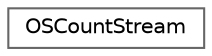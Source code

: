digraph "Graphical Class Hierarchy"
{
 // LATEX_PDF_SIZE
  bgcolor="transparent";
  edge [fontname=Helvetica,fontsize=10,labelfontname=Helvetica,labelfontsize=10];
  node [fontname=Helvetica,fontsize=10,shape=box,height=0.2,width=0.4];
  rankdir="LR";
  Node0 [id="Node000000",label="OSCountStream",height=0.2,width=0.4,color="grey40", fillcolor="white", style="filled",URL="$classFoam_1_1OSCountStream.html",tooltip="An output stream for calculating byte counts."];
}
